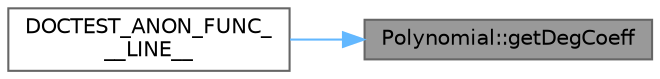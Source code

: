 digraph "Polynomial::getDegCoeff"
{
 // INTERACTIVE_SVG=YES
 // LATEX_PDF_SIZE
  bgcolor="transparent";
  edge [fontname=Helvetica,fontsize=10,labelfontname=Helvetica,labelfontsize=10];
  node [fontname=Helvetica,fontsize=10,shape=box,height=0.2,width=0.4];
  rankdir="RL";
  Node1 [label="Polynomial::getDegCoeff",height=0.2,width=0.4,color="gray40", fillcolor="grey60", style="filled", fontcolor="black",tooltip=" "];
  Node1 -> Node2 [dir="back",color="steelblue1",style="solid"];
  Node2 [label="DOCTEST_ANON_FUNC_\l__LINE__",height=0.2,width=0.4,color="grey40", fillcolor="white", style="filled",URL="$main_8cpp.html#afc0c14c4c71a07f7363e5acd6e1f904d",tooltip=" "];
}
